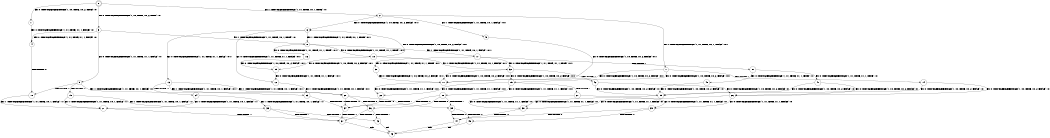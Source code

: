 digraph BCG {
size = "7, 10.5";
center = TRUE;
node [shape = circle];
0 [peripheries = 2];
0 -> 1 [label = "EX !0 !ATOMIC_EXCH_BRANCH (1, +0, TRUE, +0, 2, TRUE) !:0:"];
0 -> 2 [label = "EX !1 !ATOMIC_EXCH_BRANCH (1, +1, TRUE, +0, 1, TRUE) !:0:"];
0 -> 3 [label = "EX !0 !ATOMIC_EXCH_BRANCH (1, +0, TRUE, +0, 2, TRUE) !:0:"];
1 -> 4 [label = "EX !0 !ATOMIC_EXCH_BRANCH (1, +1, TRUE, +1, 1, FALSE) !:0:"];
2 -> 5 [label = "EX !1 !ATOMIC_EXCH_BRANCH (1, +1, TRUE, +0, 1, FALSE) !:0:1:"];
2 -> 6 [label = "EX !0 !ATOMIC_EXCH_BRANCH (1, +0, TRUE, +0, 2, FALSE) !:0:1:"];
2 -> 7 [label = "EX !1 !ATOMIC_EXCH_BRANCH (1, +1, TRUE, +0, 1, FALSE) !:0:1:"];
3 -> 4 [label = "EX !0 !ATOMIC_EXCH_BRANCH (1, +1, TRUE, +1, 1, FALSE) !:0:"];
3 -> 8 [label = "EX !1 !ATOMIC_EXCH_BRANCH (1, +1, TRUE, +0, 1, TRUE) !:0:"];
3 -> 9 [label = "EX !0 !ATOMIC_EXCH_BRANCH (1, +1, TRUE, +1, 1, FALSE) !:0:"];
4 -> 10 [label = "TERMINATE !0"];
5 -> 11 [label = "EX !0 !ATOMIC_EXCH_BRANCH (1, +0, TRUE, +0, 2, FALSE) !:0:1:"];
6 -> 12 [label = "EX !0 !ATOMIC_EXCH_BRANCH (1, +1, TRUE, +1, 1, FALSE) !:0:1:"];
6 -> 8 [label = "EX !1 !ATOMIC_EXCH_BRANCH (1, +1, TRUE, +0, 1, TRUE) !:0:1:"];
6 -> 13 [label = "EX !0 !ATOMIC_EXCH_BRANCH (1, +1, TRUE, +1, 1, FALSE) !:0:1:"];
7 -> 11 [label = "EX !0 !ATOMIC_EXCH_BRANCH (1, +0, TRUE, +0, 2, FALSE) !:0:1:"];
7 -> 14 [label = "TERMINATE !1"];
7 -> 15 [label = "EX !0 !ATOMIC_EXCH_BRANCH (1, +0, TRUE, +0, 2, FALSE) !:0:1:"];
8 -> 16 [label = "EX !0 !ATOMIC_EXCH_BRANCH (1, +1, TRUE, +1, 1, TRUE) !:0:1:"];
8 -> 17 [label = "EX !1 !ATOMIC_EXCH_BRANCH (1, +1, TRUE, +0, 1, FALSE) !:0:1:"];
8 -> 18 [label = "EX !0 !ATOMIC_EXCH_BRANCH (1, +1, TRUE, +1, 1, TRUE) !:0:1:"];
9 -> 10 [label = "TERMINATE !0"];
9 -> 19 [label = "TERMINATE !0"];
9 -> 20 [label = "EX !1 !ATOMIC_EXCH_BRANCH (1, +1, TRUE, +0, 1, FALSE) !:0:"];
10 -> 21 [label = "EX !1 !ATOMIC_EXCH_BRANCH (1, +1, TRUE, +0, 1, FALSE) !:1:"];
11 -> 22 [label = "EX !0 !ATOMIC_EXCH_BRANCH (1, +1, TRUE, +1, 1, FALSE) !:0:1:"];
12 -> 23 [label = "EX !1 !ATOMIC_EXCH_BRANCH (1, +1, TRUE, +0, 1, FALSE) !:0:1:"];
13 -> 23 [label = "EX !1 !ATOMIC_EXCH_BRANCH (1, +1, TRUE, +0, 1, FALSE) !:0:1:"];
13 -> 24 [label = "TERMINATE !0"];
13 -> 20 [label = "EX !1 !ATOMIC_EXCH_BRANCH (1, +1, TRUE, +0, 1, FALSE) !:0:1:"];
14 -> 25 [label = "EX !0 !ATOMIC_EXCH_BRANCH (1, +0, TRUE, +0, 2, FALSE) !:0:"];
14 -> 26 [label = "EX !0 !ATOMIC_EXCH_BRANCH (1, +0, TRUE, +0, 2, FALSE) !:0:"];
15 -> 22 [label = "EX !0 !ATOMIC_EXCH_BRANCH (1, +1, TRUE, +1, 1, FALSE) !:0:1:"];
15 -> 27 [label = "TERMINATE !1"];
15 -> 28 [label = "EX !0 !ATOMIC_EXCH_BRANCH (1, +1, TRUE, +1, 1, FALSE) !:0:1:"];
16 -> 29 [label = "EX !0 !ATOMIC_EXCH_BRANCH (1, +0, TRUE, +0, 2, FALSE) !:0:1:"];
17 -> 30 [label = "EX !0 !ATOMIC_EXCH_BRANCH (1, +1, TRUE, +1, 1, TRUE) !:0:1:"];
17 -> 31 [label = "TERMINATE !1"];
17 -> 32 [label = "EX !0 !ATOMIC_EXCH_BRANCH (1, +1, TRUE, +1, 1, TRUE) !:0:1:"];
18 -> 29 [label = "EX !0 !ATOMIC_EXCH_BRANCH (1, +0, TRUE, +0, 2, FALSE) !:0:1:"];
18 -> 32 [label = "EX !1 !ATOMIC_EXCH_BRANCH (1, +1, TRUE, +0, 1, FALSE) !:0:1:"];
18 -> 6 [label = "EX !0 !ATOMIC_EXCH_BRANCH (1, +0, TRUE, +0, 2, FALSE) !:0:1:"];
19 -> 21 [label = "EX !1 !ATOMIC_EXCH_BRANCH (1, +1, TRUE, +0, 1, FALSE) !:1:"];
19 -> 33 [label = "EX !1 !ATOMIC_EXCH_BRANCH (1, +1, TRUE, +0, 1, FALSE) !:1:"];
20 -> 34 [label = "TERMINATE !0"];
20 -> 35 [label = "TERMINATE !1"];
20 -> 36 [label = "TERMINATE !0"];
21 -> 37 [label = "TERMINATE !1"];
22 -> 34 [label = "TERMINATE !0"];
23 -> 34 [label = "TERMINATE !0"];
24 -> 21 [label = "EX !1 !ATOMIC_EXCH_BRANCH (1, +1, TRUE, +0, 1, FALSE) !:1:"];
24 -> 33 [label = "EX !1 !ATOMIC_EXCH_BRANCH (1, +1, TRUE, +0, 1, FALSE) !:1:"];
25 -> 38 [label = "EX !0 !ATOMIC_EXCH_BRANCH (1, +1, TRUE, +1, 1, FALSE) !:0:"];
26 -> 38 [label = "EX !0 !ATOMIC_EXCH_BRANCH (1, +1, TRUE, +1, 1, FALSE) !:0:"];
26 -> 39 [label = "EX !0 !ATOMIC_EXCH_BRANCH (1, +1, TRUE, +1, 1, FALSE) !:0:"];
27 -> 38 [label = "EX !0 !ATOMIC_EXCH_BRANCH (1, +1, TRUE, +1, 1, FALSE) !:0:"];
27 -> 39 [label = "EX !0 !ATOMIC_EXCH_BRANCH (1, +1, TRUE, +1, 1, FALSE) !:0:"];
28 -> 34 [label = "TERMINATE !0"];
28 -> 35 [label = "TERMINATE !1"];
28 -> 36 [label = "TERMINATE !0"];
29 -> 12 [label = "EX !0 !ATOMIC_EXCH_BRANCH (1, +1, TRUE, +1, 1, FALSE) !:0:1:"];
30 -> 11 [label = "EX !0 !ATOMIC_EXCH_BRANCH (1, +0, TRUE, +0, 2, FALSE) !:0:1:"];
31 -> 40 [label = "EX !0 !ATOMIC_EXCH_BRANCH (1, +1, TRUE, +1, 1, TRUE) !:0:"];
31 -> 41 [label = "EX !0 !ATOMIC_EXCH_BRANCH (1, +1, TRUE, +1, 1, TRUE) !:0:"];
32 -> 11 [label = "EX !0 !ATOMIC_EXCH_BRANCH (1, +0, TRUE, +0, 2, FALSE) !:0:1:"];
32 -> 42 [label = "TERMINATE !1"];
32 -> 15 [label = "EX !0 !ATOMIC_EXCH_BRANCH (1, +0, TRUE, +0, 2, FALSE) !:0:1:"];
33 -> 37 [label = "TERMINATE !1"];
33 -> 43 [label = "TERMINATE !1"];
34 -> 37 [label = "TERMINATE !1"];
35 -> 44 [label = "TERMINATE !0"];
35 -> 45 [label = "TERMINATE !0"];
36 -> 37 [label = "TERMINATE !1"];
36 -> 43 [label = "TERMINATE !1"];
37 -> 46 [label = "exit"];
38 -> 44 [label = "TERMINATE !0"];
39 -> 44 [label = "TERMINATE !0"];
39 -> 45 [label = "TERMINATE !0"];
40 -> 25 [label = "EX !0 !ATOMIC_EXCH_BRANCH (1, +0, TRUE, +0, 2, FALSE) !:0:"];
41 -> 25 [label = "EX !0 !ATOMIC_EXCH_BRANCH (1, +0, TRUE, +0, 2, FALSE) !:0:"];
41 -> 26 [label = "EX !0 !ATOMIC_EXCH_BRANCH (1, +0, TRUE, +0, 2, FALSE) !:0:"];
42 -> 25 [label = "EX !0 !ATOMIC_EXCH_BRANCH (1, +0, TRUE, +0, 2, FALSE) !:0:"];
42 -> 26 [label = "EX !0 !ATOMIC_EXCH_BRANCH (1, +0, TRUE, +0, 2, FALSE) !:0:"];
43 -> 46 [label = "exit"];
44 -> 46 [label = "exit"];
45 -> 46 [label = "exit"];
}
